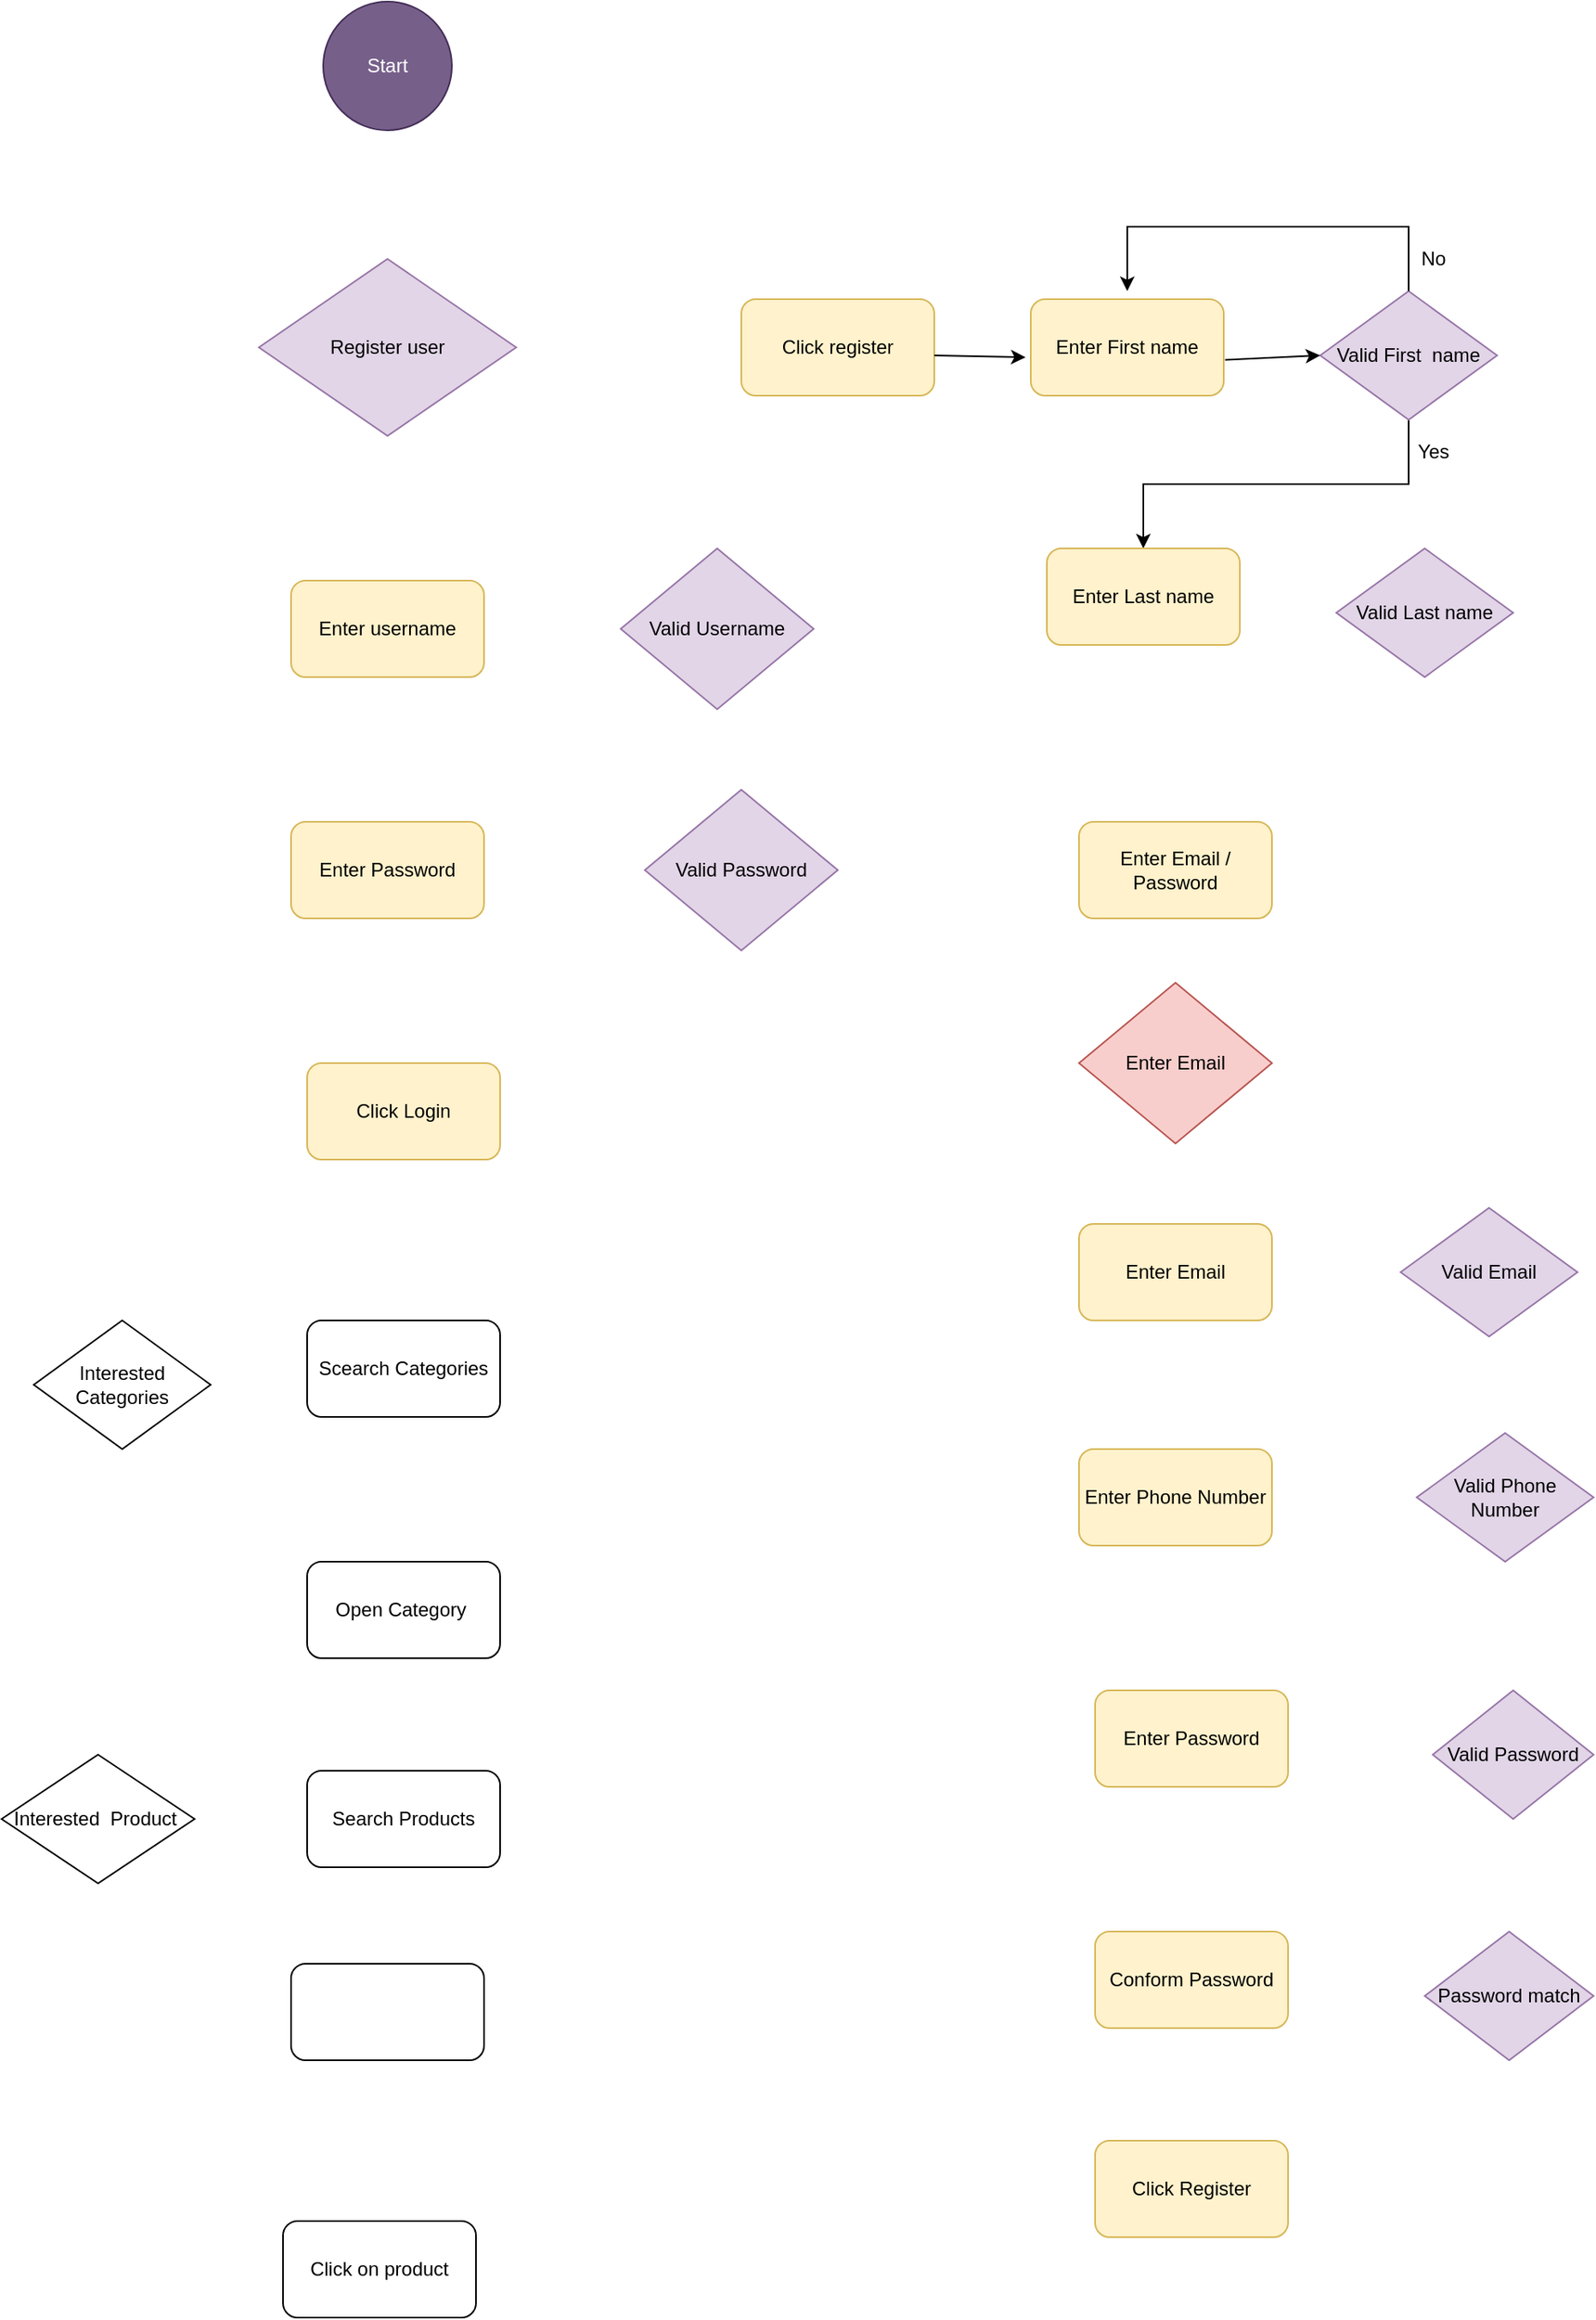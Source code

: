 <mxfile version="20.2.0" type="device"><diagram id="t09JRB4hOe9vyMJ5-SBk" name="Page-1"><mxGraphModel dx="1544" dy="386" grid="1" gridSize="10" guides="1" tooltips="1" connect="1" arrows="1" fold="1" page="1" pageScale="1" pageWidth="850" pageHeight="1100" math="0" shadow="0"><root><mxCell id="0"/><mxCell id="1" parent="0"/><mxCell id="E_mPuQpDP8sx3aQ7_zaZ-2" value="Start" style="ellipse;whiteSpace=wrap;html=1;aspect=fixed;fillColor=#76608a;fontColor=#ffffff;strokeColor=#432D57;" vertex="1" parent="1"><mxGeometry x="120" y="60" width="80" height="80" as="geometry"/></mxCell><mxCell id="E_mPuQpDP8sx3aQ7_zaZ-3" value="Register user" style="rhombus;whiteSpace=wrap;html=1;fillColor=#e1d5e7;strokeColor=#9673a6;" vertex="1" parent="1"><mxGeometry x="80" y="220" width="160" height="110" as="geometry"/></mxCell><mxCell id="E_mPuQpDP8sx3aQ7_zaZ-4" value="Click register" style="rounded=1;whiteSpace=wrap;html=1;fillColor=#fff2cc;strokeColor=#d6b656;" vertex="1" parent="1"><mxGeometry x="380" y="245" width="120" height="60" as="geometry"/></mxCell><mxCell id="E_mPuQpDP8sx3aQ7_zaZ-5" value="Enter username" style="rounded=1;whiteSpace=wrap;html=1;fillColor=#fff2cc;strokeColor=#d6b656;" vertex="1" parent="1"><mxGeometry x="100" y="420" width="120" height="60" as="geometry"/></mxCell><mxCell id="E_mPuQpDP8sx3aQ7_zaZ-6" value="Valid Username" style="rhombus;whiteSpace=wrap;html=1;fillColor=#e1d5e7;strokeColor=#9673a6;" vertex="1" parent="1"><mxGeometry x="305" y="400" width="120" height="100" as="geometry"/></mxCell><mxCell id="E_mPuQpDP8sx3aQ7_zaZ-7" value="Enter Password" style="rounded=1;whiteSpace=wrap;html=1;fillColor=#fff2cc;strokeColor=#d6b656;" vertex="1" parent="1"><mxGeometry x="100" y="570" width="120" height="60" as="geometry"/></mxCell><mxCell id="E_mPuQpDP8sx3aQ7_zaZ-38" style="edgeStyle=orthogonalEdgeStyle;rounded=0;orthogonalLoop=1;jettySize=auto;html=1;exitX=0.5;exitY=1;exitDx=0;exitDy=0;" edge="1" parent="1" source="E_mPuQpDP8sx3aQ7_zaZ-8" target="E_mPuQpDP8sx3aQ7_zaZ-14"><mxGeometry relative="1" as="geometry"/></mxCell><mxCell id="E_mPuQpDP8sx3aQ7_zaZ-8" value="Valid First&amp;nbsp; name" style="rhombus;whiteSpace=wrap;html=1;fillColor=#e1d5e7;strokeColor=#9673a6;" vertex="1" parent="1"><mxGeometry x="740" y="240" width="110" height="80" as="geometry"/></mxCell><mxCell id="E_mPuQpDP8sx3aQ7_zaZ-10" value="Valid Password" style="rhombus;whiteSpace=wrap;html=1;fillColor=#e1d5e7;strokeColor=#9673a6;" vertex="1" parent="1"><mxGeometry x="320" y="550" width="120" height="100" as="geometry"/></mxCell><mxCell id="E_mPuQpDP8sx3aQ7_zaZ-12" value="Click Login" style="rounded=1;whiteSpace=wrap;html=1;fillColor=#fff2cc;strokeColor=#d6b656;" vertex="1" parent="1"><mxGeometry x="110" y="720" width="120" height="60" as="geometry"/></mxCell><mxCell id="E_mPuQpDP8sx3aQ7_zaZ-13" value="Enter First name" style="rounded=1;whiteSpace=wrap;html=1;fillColor=#fff2cc;strokeColor=#d6b656;" vertex="1" parent="1"><mxGeometry x="560" y="245" width="120" height="60" as="geometry"/></mxCell><mxCell id="E_mPuQpDP8sx3aQ7_zaZ-14" value="Enter Last name" style="rounded=1;whiteSpace=wrap;html=1;fillColor=#fff2cc;strokeColor=#d6b656;" vertex="1" parent="1"><mxGeometry x="570" y="400" width="120" height="60" as="geometry"/></mxCell><mxCell id="E_mPuQpDP8sx3aQ7_zaZ-15" value="Valid Last name" style="rhombus;whiteSpace=wrap;html=1;fillColor=#e1d5e7;strokeColor=#9673a6;" vertex="1" parent="1"><mxGeometry x="750" y="400" width="110" height="80" as="geometry"/></mxCell><mxCell id="E_mPuQpDP8sx3aQ7_zaZ-16" value="Enter Email" style="rhombus;whiteSpace=wrap;html=1;fillColor=#f8cecc;strokeColor=#b85450;" vertex="1" parent="1"><mxGeometry x="590" y="670" width="120" height="100" as="geometry"/></mxCell><mxCell id="E_mPuQpDP8sx3aQ7_zaZ-17" value="Enter Email" style="rounded=1;whiteSpace=wrap;html=1;fillColor=#fff2cc;strokeColor=#d6b656;" vertex="1" parent="1"><mxGeometry x="590" y="820" width="120" height="60" as="geometry"/></mxCell><mxCell id="E_mPuQpDP8sx3aQ7_zaZ-18" value="Valid Email" style="rhombus;whiteSpace=wrap;html=1;fillColor=#e1d5e7;strokeColor=#9673a6;" vertex="1" parent="1"><mxGeometry x="790" y="810" width="110" height="80" as="geometry"/></mxCell><mxCell id="E_mPuQpDP8sx3aQ7_zaZ-19" value="Enter Email / Password" style="rounded=1;whiteSpace=wrap;html=1;fillColor=#fff2cc;strokeColor=#d6b656;" vertex="1" parent="1"><mxGeometry x="590" y="570" width="120" height="60" as="geometry"/></mxCell><mxCell id="E_mPuQpDP8sx3aQ7_zaZ-20" value="Enter Phone Number" style="rounded=1;whiteSpace=wrap;html=1;fillColor=#fff2cc;strokeColor=#d6b656;" vertex="1" parent="1"><mxGeometry x="590" y="960" width="120" height="60" as="geometry"/></mxCell><mxCell id="E_mPuQpDP8sx3aQ7_zaZ-21" value="Valid Phone Number" style="rhombus;whiteSpace=wrap;html=1;fillColor=#e1d5e7;strokeColor=#9673a6;" vertex="1" parent="1"><mxGeometry x="800" y="950" width="110" height="80" as="geometry"/></mxCell><mxCell id="E_mPuQpDP8sx3aQ7_zaZ-22" value="Enter Password" style="rounded=1;whiteSpace=wrap;html=1;fillColor=#fff2cc;strokeColor=#d6b656;" vertex="1" parent="1"><mxGeometry x="600" y="1110" width="120" height="60" as="geometry"/></mxCell><mxCell id="E_mPuQpDP8sx3aQ7_zaZ-23" value="Valid Password" style="rhombus;whiteSpace=wrap;html=1;fillColor=#e1d5e7;strokeColor=#9673a6;" vertex="1" parent="1"><mxGeometry x="810" y="1110" width="100" height="80" as="geometry"/></mxCell><mxCell id="E_mPuQpDP8sx3aQ7_zaZ-24" value="Conform Password" style="rounded=1;whiteSpace=wrap;html=1;fillColor=#fff2cc;strokeColor=#d6b656;" vertex="1" parent="1"><mxGeometry x="600" y="1260" width="120" height="60" as="geometry"/></mxCell><mxCell id="E_mPuQpDP8sx3aQ7_zaZ-25" value="Password match" style="rhombus;whiteSpace=wrap;html=1;fillColor=#e1d5e7;strokeColor=#9673a6;" vertex="1" parent="1"><mxGeometry x="805" y="1260" width="105" height="80" as="geometry"/></mxCell><mxCell id="E_mPuQpDP8sx3aQ7_zaZ-27" value="Click Register" style="rounded=1;whiteSpace=wrap;html=1;fillColor=#fff2cc;strokeColor=#d6b656;" vertex="1" parent="1"><mxGeometry x="600" y="1390" width="120" height="60" as="geometry"/></mxCell><mxCell id="E_mPuQpDP8sx3aQ7_zaZ-28" value="Scearch Categories" style="rounded=1;whiteSpace=wrap;html=1;" vertex="1" parent="1"><mxGeometry x="110" y="880" width="120" height="60" as="geometry"/></mxCell><mxCell id="E_mPuQpDP8sx3aQ7_zaZ-29" value="Interested Categories" style="rhombus;whiteSpace=wrap;html=1;" vertex="1" parent="1"><mxGeometry x="-60" y="880" width="110" height="80" as="geometry"/></mxCell><mxCell id="E_mPuQpDP8sx3aQ7_zaZ-30" value="Open Category&amp;nbsp;" style="rounded=1;whiteSpace=wrap;html=1;" vertex="1" parent="1"><mxGeometry x="110" y="1030" width="120" height="60" as="geometry"/></mxCell><mxCell id="E_mPuQpDP8sx3aQ7_zaZ-31" value="Search Products" style="rounded=1;whiteSpace=wrap;html=1;" vertex="1" parent="1"><mxGeometry x="110" y="1160" width="120" height="60" as="geometry"/></mxCell><mxCell id="E_mPuQpDP8sx3aQ7_zaZ-32" value="Interested&amp;nbsp; Product&amp;nbsp;" style="rhombus;whiteSpace=wrap;html=1;" vertex="1" parent="1"><mxGeometry x="-80" y="1150" width="120" height="80" as="geometry"/></mxCell><mxCell id="E_mPuQpDP8sx3aQ7_zaZ-33" value="Click on product" style="rounded=1;whiteSpace=wrap;html=1;" vertex="1" parent="1"><mxGeometry x="95" y="1440" width="120" height="60" as="geometry"/></mxCell><mxCell id="E_mPuQpDP8sx3aQ7_zaZ-34" value="" style="rounded=1;whiteSpace=wrap;html=1;" vertex="1" parent="1"><mxGeometry x="100" y="1280" width="120" height="60" as="geometry"/></mxCell><mxCell id="E_mPuQpDP8sx3aQ7_zaZ-37" value="" style="endArrow=classic;html=1;rounded=0;exitX=1.007;exitY=0.63;exitDx=0;exitDy=0;exitPerimeter=0;entryX=0;entryY=0.5;entryDx=0;entryDy=0;" edge="1" parent="1" source="E_mPuQpDP8sx3aQ7_zaZ-13" target="E_mPuQpDP8sx3aQ7_zaZ-8"><mxGeometry width="50" height="50" relative="1" as="geometry"><mxPoint x="710" y="350" as="sourcePoint"/><mxPoint x="760" y="300" as="targetPoint"/></mxGeometry></mxCell><mxCell id="E_mPuQpDP8sx3aQ7_zaZ-40" value="" style="endArrow=classic;html=1;rounded=0;exitX=0.5;exitY=0;exitDx=0;exitDy=0;" edge="1" parent="1" source="E_mPuQpDP8sx3aQ7_zaZ-8"><mxGeometry width="50" height="50" relative="1" as="geometry"><mxPoint x="710" y="350" as="sourcePoint"/><mxPoint x="620" y="240" as="targetPoint"/><Array as="points"><mxPoint x="795" y="200"/><mxPoint x="720" y="200"/><mxPoint x="620" y="200"/></Array></mxGeometry></mxCell><mxCell id="E_mPuQpDP8sx3aQ7_zaZ-41" value="No" style="text;html=1;align=center;verticalAlign=middle;resizable=0;points=[];autosize=1;strokeColor=none;fillColor=none;" vertex="1" parent="1"><mxGeometry x="790" y="205" width="40" height="30" as="geometry"/></mxCell><mxCell id="E_mPuQpDP8sx3aQ7_zaZ-42" value="Yes" style="text;html=1;align=center;verticalAlign=middle;resizable=0;points=[];autosize=1;strokeColor=none;fillColor=none;" vertex="1" parent="1"><mxGeometry x="790" y="325" width="40" height="30" as="geometry"/></mxCell><mxCell id="E_mPuQpDP8sx3aQ7_zaZ-43" value="" style="endArrow=classic;html=1;rounded=0;entryX=-0.027;entryY=0.603;entryDx=0;entryDy=0;entryPerimeter=0;" edge="1" parent="1" target="E_mPuQpDP8sx3aQ7_zaZ-13"><mxGeometry width="50" height="50" relative="1" as="geometry"><mxPoint x="500" y="280" as="sourcePoint"/><mxPoint x="550" y="230" as="targetPoint"/></mxGeometry></mxCell></root></mxGraphModel></diagram></mxfile>